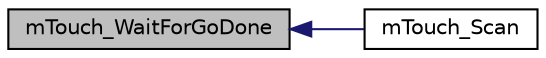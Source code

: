 digraph "mTouch_WaitForGoDone"
{
  edge [fontname="Helvetica",fontsize="10",labelfontname="Helvetica",labelfontsize="10"];
  node [fontname="Helvetica",fontsize="10",shape=record];
  rankdir="LR";
  Node1 [label="mTouch_WaitForGoDone",height=0.2,width=0.4,color="black", fillcolor="grey75", style="filled", fontcolor="black"];
  Node1 -> Node2 [dir="back",color="midnightblue",fontsize="10",style="solid",fontname="Helvetica"];
  Node2 [label="mTouch_Scan",height=0.2,width=0.4,color="black", fillcolor="white", style="filled",URL="$group___acquisition.html#gaeeee5d5e14eaff7df78e9ad5d7ac9769",tooltip="Implements the framework&#39;s active-mode acquisition routine. Sometimes implemented as an ISR..."];
}
